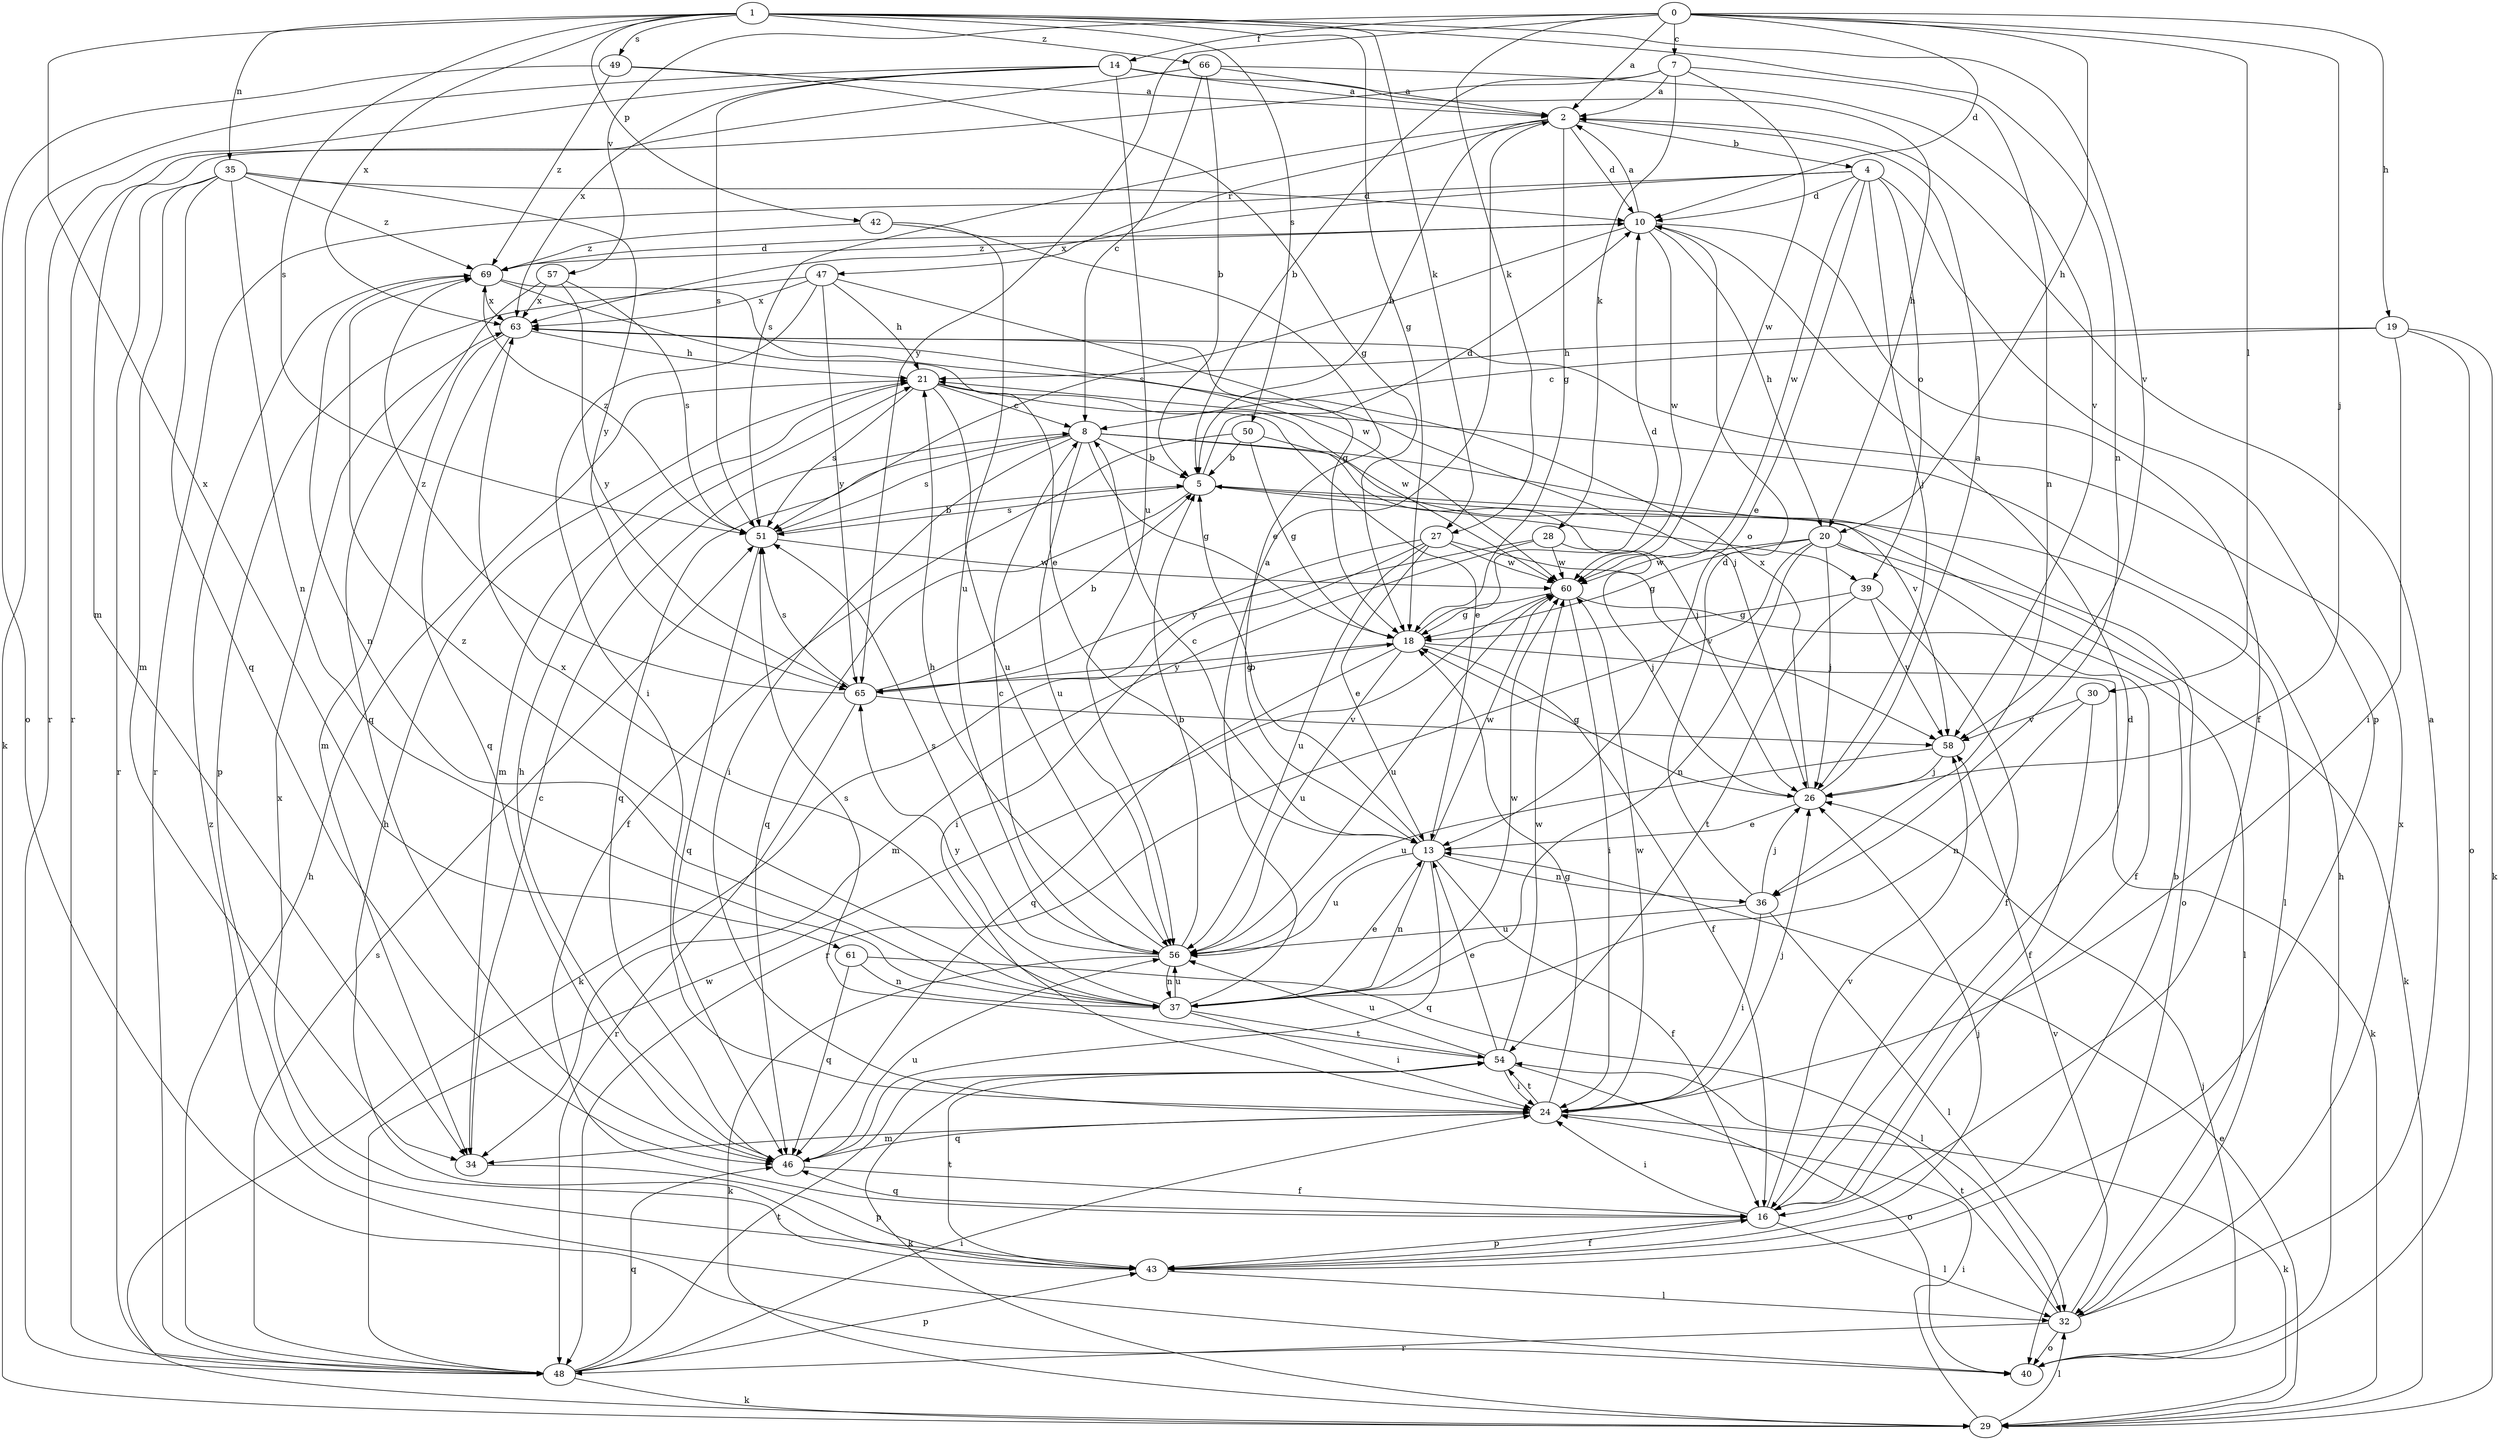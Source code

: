strict digraph  {
0;
1;
2;
4;
5;
7;
8;
10;
13;
14;
16;
18;
19;
20;
21;
24;
26;
27;
28;
29;
30;
32;
34;
35;
36;
37;
39;
40;
42;
43;
46;
47;
48;
49;
50;
51;
54;
56;
57;
58;
60;
61;
63;
65;
66;
69;
0 -> 2  [label=a];
0 -> 7  [label=c];
0 -> 10  [label=d];
0 -> 14  [label=f];
0 -> 19  [label=h];
0 -> 20  [label=h];
0 -> 26  [label=j];
0 -> 27  [label=k];
0 -> 30  [label=l];
0 -> 57  [label=v];
0 -> 65  [label=y];
1 -> 18  [label=g];
1 -> 27  [label=k];
1 -> 35  [label=n];
1 -> 36  [label=n];
1 -> 42  [label=p];
1 -> 49  [label=s];
1 -> 50  [label=s];
1 -> 51  [label=s];
1 -> 58  [label=v];
1 -> 61  [label=x];
1 -> 63  [label=x];
1 -> 66  [label=z];
2 -> 4  [label=b];
2 -> 5  [label=b];
2 -> 10  [label=d];
2 -> 18  [label=g];
2 -> 47  [label=r];
2 -> 51  [label=s];
4 -> 10  [label=d];
4 -> 13  [label=e];
4 -> 26  [label=j];
4 -> 39  [label=o];
4 -> 43  [label=p];
4 -> 48  [label=r];
4 -> 60  [label=w];
4 -> 63  [label=x];
5 -> 10  [label=d];
5 -> 32  [label=l];
5 -> 39  [label=o];
5 -> 46  [label=q];
5 -> 51  [label=s];
7 -> 2  [label=a];
7 -> 5  [label=b];
7 -> 28  [label=k];
7 -> 34  [label=m];
7 -> 36  [label=n];
7 -> 60  [label=w];
8 -> 5  [label=b];
8 -> 18  [label=g];
8 -> 24  [label=i];
8 -> 40  [label=o];
8 -> 46  [label=q];
8 -> 51  [label=s];
8 -> 56  [label=u];
8 -> 58  [label=v];
10 -> 2  [label=a];
10 -> 16  [label=f];
10 -> 20  [label=h];
10 -> 51  [label=s];
10 -> 60  [label=w];
10 -> 69  [label=z];
13 -> 5  [label=b];
13 -> 8  [label=c];
13 -> 16  [label=f];
13 -> 36  [label=n];
13 -> 37  [label=n];
13 -> 46  [label=q];
13 -> 56  [label=u];
13 -> 60  [label=w];
14 -> 2  [label=a];
14 -> 20  [label=h];
14 -> 29  [label=k];
14 -> 48  [label=r];
14 -> 51  [label=s];
14 -> 56  [label=u];
14 -> 63  [label=x];
16 -> 10  [label=d];
16 -> 24  [label=i];
16 -> 32  [label=l];
16 -> 43  [label=p];
16 -> 46  [label=q];
16 -> 58  [label=v];
18 -> 10  [label=d];
18 -> 16  [label=f];
18 -> 29  [label=k];
18 -> 46  [label=q];
18 -> 56  [label=u];
18 -> 65  [label=y];
19 -> 8  [label=c];
19 -> 21  [label=h];
19 -> 24  [label=i];
19 -> 29  [label=k];
19 -> 40  [label=o];
20 -> 16  [label=f];
20 -> 18  [label=g];
20 -> 26  [label=j];
20 -> 29  [label=k];
20 -> 37  [label=n];
20 -> 48  [label=r];
20 -> 60  [label=w];
21 -> 8  [label=c];
21 -> 13  [label=e];
21 -> 34  [label=m];
21 -> 51  [label=s];
21 -> 56  [label=u];
21 -> 60  [label=w];
24 -> 18  [label=g];
24 -> 26  [label=j];
24 -> 29  [label=k];
24 -> 34  [label=m];
24 -> 46  [label=q];
24 -> 54  [label=t];
24 -> 60  [label=w];
26 -> 2  [label=a];
26 -> 13  [label=e];
26 -> 18  [label=g];
26 -> 63  [label=x];
27 -> 13  [label=e];
27 -> 24  [label=i];
27 -> 29  [label=k];
27 -> 56  [label=u];
27 -> 58  [label=v];
27 -> 60  [label=w];
28 -> 26  [label=j];
28 -> 34  [label=m];
28 -> 60  [label=w];
28 -> 65  [label=y];
29 -> 13  [label=e];
29 -> 24  [label=i];
29 -> 32  [label=l];
30 -> 16  [label=f];
30 -> 37  [label=n];
30 -> 58  [label=v];
32 -> 2  [label=a];
32 -> 40  [label=o];
32 -> 48  [label=r];
32 -> 54  [label=t];
32 -> 58  [label=v];
32 -> 63  [label=x];
34 -> 8  [label=c];
34 -> 43  [label=p];
35 -> 10  [label=d];
35 -> 34  [label=m];
35 -> 37  [label=n];
35 -> 46  [label=q];
35 -> 48  [label=r];
35 -> 65  [label=y];
35 -> 69  [label=z];
36 -> 10  [label=d];
36 -> 24  [label=i];
36 -> 26  [label=j];
36 -> 32  [label=l];
36 -> 56  [label=u];
37 -> 2  [label=a];
37 -> 13  [label=e];
37 -> 24  [label=i];
37 -> 54  [label=t];
37 -> 56  [label=u];
37 -> 60  [label=w];
37 -> 63  [label=x];
37 -> 65  [label=y];
37 -> 69  [label=z];
39 -> 16  [label=f];
39 -> 18  [label=g];
39 -> 54  [label=t];
39 -> 58  [label=v];
40 -> 21  [label=h];
40 -> 26  [label=j];
40 -> 69  [label=z];
42 -> 13  [label=e];
42 -> 56  [label=u];
42 -> 69  [label=z];
43 -> 5  [label=b];
43 -> 16  [label=f];
43 -> 21  [label=h];
43 -> 26  [label=j];
43 -> 32  [label=l];
43 -> 54  [label=t];
43 -> 63  [label=x];
46 -> 16  [label=f];
46 -> 21  [label=h];
46 -> 56  [label=u];
47 -> 18  [label=g];
47 -> 21  [label=h];
47 -> 24  [label=i];
47 -> 43  [label=p];
47 -> 63  [label=x];
47 -> 65  [label=y];
48 -> 21  [label=h];
48 -> 24  [label=i];
48 -> 29  [label=k];
48 -> 43  [label=p];
48 -> 46  [label=q];
48 -> 51  [label=s];
48 -> 54  [label=t];
48 -> 60  [label=w];
49 -> 2  [label=a];
49 -> 18  [label=g];
49 -> 40  [label=o];
49 -> 69  [label=z];
50 -> 5  [label=b];
50 -> 16  [label=f];
50 -> 18  [label=g];
50 -> 26  [label=j];
51 -> 5  [label=b];
51 -> 46  [label=q];
51 -> 60  [label=w];
51 -> 69  [label=z];
54 -> 13  [label=e];
54 -> 24  [label=i];
54 -> 29  [label=k];
54 -> 40  [label=o];
54 -> 51  [label=s];
54 -> 56  [label=u];
54 -> 60  [label=w];
56 -> 5  [label=b];
56 -> 8  [label=c];
56 -> 21  [label=h];
56 -> 29  [label=k];
56 -> 37  [label=n];
56 -> 51  [label=s];
57 -> 46  [label=q];
57 -> 51  [label=s];
57 -> 63  [label=x];
57 -> 65  [label=y];
58 -> 26  [label=j];
58 -> 56  [label=u];
60 -> 18  [label=g];
60 -> 24  [label=i];
60 -> 32  [label=l];
60 -> 56  [label=u];
61 -> 32  [label=l];
61 -> 37  [label=n];
61 -> 46  [label=q];
63 -> 21  [label=h];
63 -> 26  [label=j];
63 -> 34  [label=m];
63 -> 46  [label=q];
65 -> 5  [label=b];
65 -> 18  [label=g];
65 -> 48  [label=r];
65 -> 51  [label=s];
65 -> 58  [label=v];
65 -> 69  [label=z];
66 -> 2  [label=a];
66 -> 5  [label=b];
66 -> 8  [label=c];
66 -> 48  [label=r];
66 -> 58  [label=v];
69 -> 10  [label=d];
69 -> 13  [label=e];
69 -> 37  [label=n];
69 -> 60  [label=w];
69 -> 63  [label=x];
}

